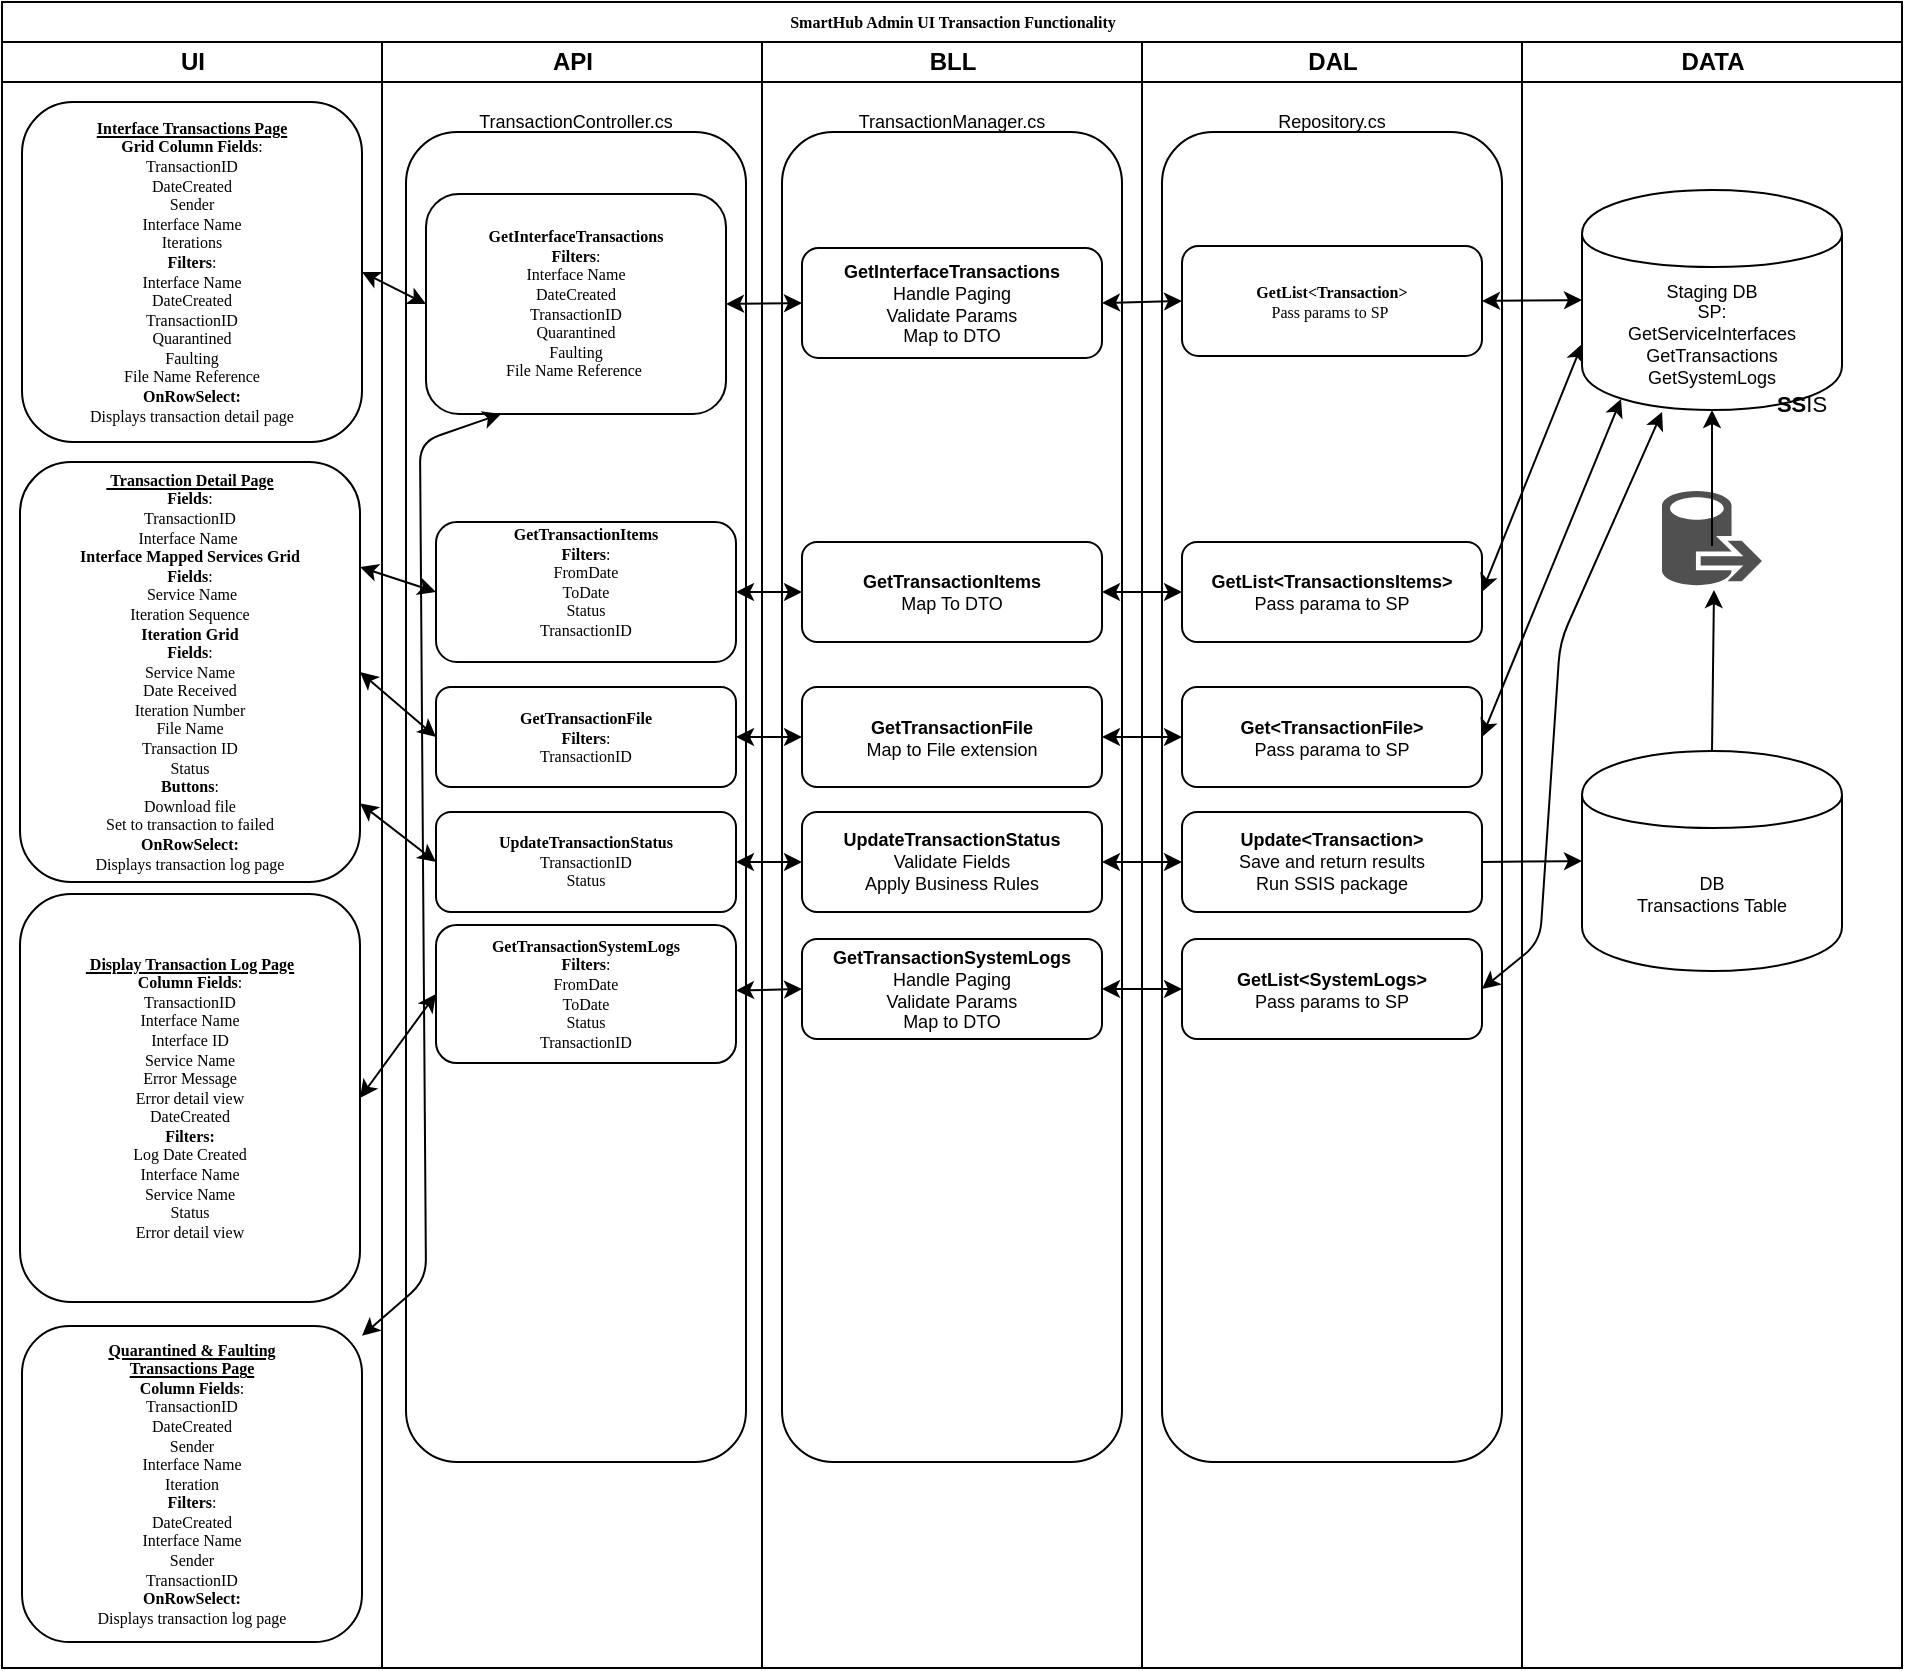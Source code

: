 <mxfile version="11.0.5" type="github"><diagram name="Page-1" id="74e2e168-ea6b-b213-b513-2b3c1d86103e"><mxGraphModel dx="1422" dy="764" grid="1" gridSize="10" guides="1" tooltips="1" connect="1" arrows="1" fold="1" page="1" pageScale="1" pageWidth="1100" pageHeight="850" background="#ffffff" math="0" shadow="0"><root><mxCell id="0"/><mxCell id="1" parent="0"/><mxCell id="77e6c97f196da883-1" value="SmartHub Admin UI Transaction Functionality" style="swimlane;html=1;childLayout=stackLayout;startSize=20;rounded=0;shadow=0;labelBackgroundColor=none;strokeColor=#000000;strokeWidth=1;fillColor=#ffffff;fontFamily=Verdana;fontSize=8;fontColor=#000000;align=center;" parent="1" vertex="1"><mxGeometry x="71" y="8" width="950" height="833" as="geometry"/></mxCell><mxCell id="77e6c97f196da883-2" value="UI" style="swimlane;html=1;startSize=20;" parent="77e6c97f196da883-1" vertex="1"><mxGeometry y="20" width="190" height="813" as="geometry"/></mxCell><mxCell id="77e6c97f196da883-8" value="&lt;b&gt;&lt;u&gt;Interface Transactions Page&lt;/u&gt;&lt;/b&gt;&lt;br&gt;&lt;b&gt;Grid Column Fields&lt;/b&gt;:&lt;br&gt;TransactionID&lt;br&gt;DateCreated&lt;br&gt;Sender&lt;br&gt;Interface Name&lt;br&gt;Iterations&lt;br&gt;&lt;b&gt;Filters&lt;/b&gt;:&lt;br&gt;Interface Name&lt;br&gt;DateCreated&lt;br&gt;TransactionID&lt;br&gt;Quarantined&lt;br&gt;Faulting&lt;br&gt;File Name Reference&lt;br&gt;&lt;b&gt;OnRowSelect:&lt;br&gt;&lt;/b&gt;Displays transaction detail page" style="rounded=1;whiteSpace=wrap;html=1;shadow=0;labelBackgroundColor=none;strokeColor=#000000;strokeWidth=1;fillColor=#ffffff;fontFamily=Verdana;fontSize=8;fontColor=#000000;align=center;" parent="77e6c97f196da883-2" vertex="1"><mxGeometry x="10" y="30" width="170" height="170" as="geometry"/></mxCell><mxCell id="teMTACEvMszvXva9huuu-1" value="&lt;b&gt;&lt;u&gt;Quarantined &amp;amp; Faulting&lt;br&gt;Transactions Page&lt;/u&gt;&lt;/b&gt;&lt;br&gt;&lt;b&gt;Column Fields&lt;/b&gt;:&lt;br&gt;TransactionID&lt;br&gt;DateCreated&lt;br&gt;Sender&lt;br&gt;Interface Name&lt;br&gt;Iteration&lt;br&gt;&lt;b&gt;Filters&lt;/b&gt;:&lt;br&gt;DateCreated&lt;br&gt;Interface Name&lt;br&gt;Sender&lt;br&gt;TransactionID&lt;br&gt;&lt;b&gt;OnRowSelect:&lt;br&gt;&lt;/b&gt;Displays transaction log page" style="rounded=1;whiteSpace=wrap;html=1;shadow=0;labelBackgroundColor=none;strokeColor=#000000;strokeWidth=1;fillColor=#ffffff;fontFamily=Verdana;fontSize=8;fontColor=#000000;align=center;" parent="77e6c97f196da883-2" vertex="1"><mxGeometry x="10" y="642" width="170" height="158" as="geometry"/></mxCell><mxCell id="teMTACEvMszvXva9huuu-3" value="&lt;b&gt;&lt;u&gt;&amp;nbsp;Transaction Detail Page&lt;/u&gt;&lt;/b&gt;&lt;br&gt;&lt;b&gt;Fields&lt;/b&gt;:&lt;br&gt;TransactionID&lt;br&gt;Interface Name&amp;nbsp;&lt;br&gt;&lt;b&gt;Interface Mapped Services Grid&lt;br&gt;Fields&lt;/b&gt;:&lt;br&gt;&amp;nbsp;Service Name&lt;br&gt;Iteration Sequence&lt;br&gt;&lt;b&gt;Iteration Grid&lt;/b&gt;&lt;br&gt;&lt;b&gt;Fields&lt;/b&gt;:&lt;br&gt;Service Name&lt;br&gt;Date Received&lt;br&gt;Iteration Number&lt;br&gt;File Name&lt;br&gt;Transaction ID&lt;br&gt;Status&lt;br&gt;&lt;b&gt;Buttons&lt;/b&gt;:&lt;br&gt;Download file&lt;br&gt;Set to transaction to failed&lt;br&gt;&lt;b&gt;OnRowSelect:&lt;br&gt;&lt;/b&gt;Displays transaction log page" style="rounded=1;whiteSpace=wrap;html=1;shadow=0;labelBackgroundColor=none;strokeColor=#000000;strokeWidth=1;fillColor=#ffffff;fontFamily=Verdana;fontSize=8;fontColor=#000000;align=center;" parent="77e6c97f196da883-2" vertex="1"><mxGeometry x="9" y="210" width="170" height="210" as="geometry"/></mxCell><mxCell id="teMTACEvMszvXva9huuu-4" value="&lt;b&gt;&lt;u&gt;&amp;nbsp;Display Transaction Log Page&lt;/u&gt;&lt;/b&gt;&lt;br&gt;&lt;b&gt;Column Fields&lt;/b&gt;:&lt;br&gt;TransactionID&lt;br&gt;Interface Name&lt;br&gt;Interface ID&lt;br&gt;Service Name&lt;br&gt;Error Message&lt;br&gt;Error detail view&lt;br&gt;DateCreated&lt;br&gt;&lt;b&gt;Filters:&lt;br&gt;&lt;/b&gt;Log Date Created&lt;b&gt;&lt;br&gt;&lt;/b&gt;Interface Name&lt;br&gt;Service Name&lt;br&gt;Status&lt;br&gt;Error detail view&lt;br&gt;" style="rounded=1;whiteSpace=wrap;html=1;shadow=0;labelBackgroundColor=none;strokeColor=#000000;strokeWidth=1;fillColor=#ffffff;fontFamily=Verdana;fontSize=8;fontColor=#000000;align=center;" parent="77e6c97f196da883-2" vertex="1"><mxGeometry x="9" y="426" width="170" height="204" as="geometry"/></mxCell><mxCell id="77e6c97f196da883-4" value="API" style="swimlane;html=1;startSize=20;" parent="77e6c97f196da883-1" vertex="1"><mxGeometry x="190" y="20" width="190" height="813" as="geometry"/></mxCell><mxCell id="62eIiWP3n_bbntUUO8FA-11" value="" style="rounded=1;whiteSpace=wrap;html=1;fontSize=9;align=center;" parent="77e6c97f196da883-4" vertex="1"><mxGeometry x="12" y="45" width="170" height="665" as="geometry"/></mxCell><mxCell id="77e6c97f196da883-11" value="&lt;b&gt;GetInterfaceTransactions&lt;br&gt;&lt;/b&gt;&lt;b&gt;Filters&lt;/b&gt;:&lt;br&gt;Interface Name&lt;br&gt;DateCreated&lt;br&gt;TransactionID&lt;br&gt;Quarantined&lt;br&gt;Faulting&lt;br&gt;File Name Reference&amp;nbsp;" style="rounded=1;whiteSpace=wrap;html=1;shadow=0;labelBackgroundColor=none;strokeColor=#000000;strokeWidth=1;fillColor=#ffffff;fontFamily=Verdana;fontSize=8;fontColor=#000000;align=center;" parent="77e6c97f196da883-4" vertex="1"><mxGeometry x="22" y="76" width="150" height="110" as="geometry"/></mxCell><mxCell id="62eIiWP3n_bbntUUO8FA-1" value="&lt;b&gt;GetTransactionSystemLogs&lt;br&gt;&lt;/b&gt;&lt;b&gt;Filters&lt;/b&gt;:&lt;br&gt;FromDate&lt;br&gt;ToDate&lt;br&gt;Status&lt;br&gt;TransactionID" style="rounded=1;whiteSpace=wrap;html=1;shadow=0;labelBackgroundColor=none;strokeColor=#000000;strokeWidth=1;fillColor=#ffffff;fontFamily=Verdana;fontSize=8;fontColor=#000000;align=center;verticalAlign=middle;" parent="77e6c97f196da883-4" vertex="1"><mxGeometry x="27" y="441.5" width="150" height="69" as="geometry"/></mxCell><mxCell id="62eIiWP3n_bbntUUO8FA-12" value="TransactionController.cs" style="text;html=1;strokeColor=none;fillColor=none;align=center;verticalAlign=middle;whiteSpace=wrap;rounded=0;fontSize=9;" parent="77e6c97f196da883-4" vertex="1"><mxGeometry x="77" y="30" width="40" height="20" as="geometry"/></mxCell><mxCell id="62eIiWP3n_bbntUUO8FA-4" value="&lt;b&gt;GetTransactionItems&lt;/b&gt;&lt;br&gt;&lt;b&gt;Filters&lt;/b&gt;:&lt;br&gt;FromDate&lt;br&gt;ToDate&lt;br&gt;Status&lt;br&gt;TransactionID&lt;br&gt;&amp;nbsp;" style="rounded=1;whiteSpace=wrap;html=1;shadow=0;labelBackgroundColor=none;strokeColor=#000000;strokeWidth=1;fillColor=#ffffff;fontFamily=Verdana;fontSize=8;fontColor=#000000;align=center;verticalAlign=middle;" parent="77e6c97f196da883-4" vertex="1"><mxGeometry x="27" y="240" width="150" height="70" as="geometry"/></mxCell><mxCell id="us6xRfFd5v8omwal6qWF-4" value="&lt;b&gt;GetTransactionFile&lt;br&gt;&lt;/b&gt;&lt;b&gt;Filters&lt;/b&gt;:&lt;br&gt;TransactionID" style="rounded=1;whiteSpace=wrap;html=1;shadow=0;labelBackgroundColor=none;strokeColor=#000000;strokeWidth=1;fillColor=#ffffff;fontFamily=Verdana;fontSize=8;fontColor=#000000;align=center;verticalAlign=middle;" parent="77e6c97f196da883-4" vertex="1"><mxGeometry x="27" y="322.5" width="150" height="50" as="geometry"/></mxCell><mxCell id="us6xRfFd5v8omwal6qWF-5" value="&lt;b&gt;UpdateTransactionStatus&lt;br&gt;&lt;/b&gt;TransactionID&lt;br&gt;Status" style="rounded=1;whiteSpace=wrap;html=1;shadow=0;labelBackgroundColor=none;strokeColor=#000000;strokeWidth=1;fillColor=#ffffff;fontFamily=Verdana;fontSize=8;fontColor=#000000;align=center;verticalAlign=middle;" parent="77e6c97f196da883-4" vertex="1"><mxGeometry x="27" y="385" width="150" height="50" as="geometry"/></mxCell><mxCell id="77e6c97f196da883-5" value="BLL" style="swimlane;html=1;startSize=20;" parent="77e6c97f196da883-1" vertex="1"><mxGeometry x="380" y="20" width="190" height="813" as="geometry"/></mxCell><mxCell id="62eIiWP3n_bbntUUO8FA-9" value="" style="rounded=1;whiteSpace=wrap;html=1;shadow=0;labelBackgroundColor=none;strokeColor=#000000;strokeWidth=1;fillColor=#ffffff;fontFamily=Verdana;fontSize=8;fontColor=#000000;align=center;" parent="77e6c97f196da883-5" vertex="1"><mxGeometry x="10" y="45" width="170" height="665" as="geometry"/></mxCell><mxCell id="62eIiWP3n_bbntUUO8FA-14" value="TransactionManager.cs" style="text;html=1;strokeColor=none;fillColor=none;align=center;verticalAlign=middle;whiteSpace=wrap;rounded=0;fontSize=9;" parent="77e6c97f196da883-5" vertex="1"><mxGeometry x="40" y="30" width="110" height="20" as="geometry"/></mxCell><mxCell id="62eIiWP3n_bbntUUO8FA-15" value="&lt;b&gt;GetInterfaceTransactions&lt;/b&gt;&lt;br&gt;Handle Paging&lt;br&gt;Validate Params&lt;br&gt;Map to DTO" style="rounded=1;whiteSpace=wrap;html=1;fontSize=9;align=center;" parent="77e6c97f196da883-5" vertex="1"><mxGeometry x="20" y="103" width="150" height="55" as="geometry"/></mxCell><mxCell id="62eIiWP3n_bbntUUO8FA-16" value="&lt;b&gt;UpdateTransactionStatus&lt;/b&gt;&lt;br&gt;Validate Fields&lt;br&gt;Apply Business Rules" style="rounded=1;whiteSpace=wrap;html=1;fontSize=9;align=center;" parent="77e6c97f196da883-5" vertex="1"><mxGeometry x="20" y="385" width="150" height="50" as="geometry"/></mxCell><mxCell id="62eIiWP3n_bbntUUO8FA-17" value="&lt;b&gt;GetTransactionItems&lt;/b&gt;&lt;br&gt;Map To DTO" style="rounded=1;whiteSpace=wrap;html=1;fontSize=9;align=center;" parent="77e6c97f196da883-5" vertex="1"><mxGeometry x="20" y="250" width="150" height="50" as="geometry"/></mxCell><mxCell id="us6xRfFd5v8omwal6qWF-8" value="&lt;b&gt;GetTransactionFile&lt;/b&gt;&lt;br&gt;Map to File extension" style="rounded=1;whiteSpace=wrap;html=1;fontSize=9;align=center;" parent="77e6c97f196da883-5" vertex="1"><mxGeometry x="20" y="322.5" width="150" height="50" as="geometry"/></mxCell><mxCell id="us6xRfFd5v8omwal6qWF-28" value="&lt;b&gt;GetTransactionSystemLogs&lt;/b&gt;&lt;br&gt;Handle Paging&lt;br&gt;Validate Params&lt;br&gt;Map to DTO" style="rounded=1;whiteSpace=wrap;html=1;fontSize=9;align=center;" parent="77e6c97f196da883-5" vertex="1"><mxGeometry x="20" y="448.5" width="150" height="50" as="geometry"/></mxCell><mxCell id="77e6c97f196da883-6" value="DAL" style="swimlane;html=1;startSize=20;" parent="77e6c97f196da883-1" vertex="1"><mxGeometry x="570" y="20" width="190" height="813" as="geometry"/></mxCell><mxCell id="62eIiWP3n_bbntUUO8FA-22" value="" style="rounded=1;whiteSpace=wrap;html=1;fontSize=9;align=center;" parent="77e6c97f196da883-6" vertex="1"><mxGeometry x="10" y="45" width="170" height="665" as="geometry"/></mxCell><mxCell id="62eIiWP3n_bbntUUO8FA-10" value="&lt;b&gt;GetList&amp;lt;Transaction&amp;gt;&lt;br&gt;&lt;/b&gt;Pass params to SP&amp;nbsp;" style="rounded=1;whiteSpace=wrap;html=1;shadow=0;labelBackgroundColor=none;strokeColor=#000000;strokeWidth=1;fillColor=#ffffff;fontFamily=Verdana;fontSize=8;fontColor=#000000;align=center;" parent="77e6c97f196da883-6" vertex="1"><mxGeometry x="20" y="102" width="150" height="55" as="geometry"/></mxCell><mxCell id="62eIiWP3n_bbntUUO8FA-18" value="&lt;b&gt;Update&amp;lt;Transaction&amp;gt;&lt;/b&gt;&lt;br&gt;Save and return results&lt;br&gt;Run SSIS package" style="rounded=1;whiteSpace=wrap;html=1;fontSize=9;align=center;" parent="77e6c97f196da883-6" vertex="1"><mxGeometry x="20" y="385" width="150" height="50" as="geometry"/></mxCell><mxCell id="62eIiWP3n_bbntUUO8FA-21" value="&lt;b&gt;GetList&amp;lt;TransactionsItems&amp;gt;&lt;/b&gt;&lt;br&gt;Pass parama to SP" style="rounded=1;whiteSpace=wrap;html=1;fontSize=9;align=center;" parent="77e6c97f196da883-6" vertex="1"><mxGeometry x="20" y="250" width="150" height="50" as="geometry"/></mxCell><mxCell id="62eIiWP3n_bbntUUO8FA-23" value="Repository.cs" style="text;html=1;strokeColor=none;fillColor=none;align=center;verticalAlign=middle;whiteSpace=wrap;rounded=0;fontSize=9;" parent="77e6c97f196da883-6" vertex="1"><mxGeometry x="75" y="30" width="40" height="20" as="geometry"/></mxCell><mxCell id="us6xRfFd5v8omwal6qWF-23" value="&lt;b&gt;Get&amp;lt;TransactionFile&amp;gt;&lt;/b&gt;&lt;br&gt;Pass parama to SP" style="rounded=1;whiteSpace=wrap;html=1;fontSize=9;align=center;" parent="77e6c97f196da883-6" vertex="1"><mxGeometry x="20" y="322.5" width="150" height="50" as="geometry"/></mxCell><mxCell id="us6xRfFd5v8omwal6qWF-29" value="&lt;b&gt;GetList&amp;lt;SystemLogs&amp;gt;&lt;/b&gt;&lt;br&gt;Pass params to SP" style="rounded=1;whiteSpace=wrap;html=1;fontSize=9;align=center;" parent="77e6c97f196da883-6" vertex="1"><mxGeometry x="20" y="448.5" width="150" height="50" as="geometry"/></mxCell><mxCell id="62eIiWP3n_bbntUUO8FA-31" value="" style="endArrow=classic;startArrow=classic;html=1;fontSize=9;entryX=0;entryY=0.5;entryDx=0;entryDy=0;exitX=1;exitY=0.5;exitDx=0;exitDy=0;" parent="77e6c97f196da883-1" source="77e6c97f196da883-8" target="77e6c97f196da883-11" edge="1"><mxGeometry width="50" height="50" relative="1" as="geometry"><mxPoint y="820" as="sourcePoint"/><mxPoint x="50" y="770" as="targetPoint"/></mxGeometry></mxCell><mxCell id="62eIiWP3n_bbntUUO8FA-34" value="" style="endArrow=classic;html=1;fontSize=9;entryX=0;entryY=0.5;entryDx=0;entryDy=0;exitX=1;exitY=0.5;exitDx=0;exitDy=0;" parent="77e6c97f196da883-1" source="62eIiWP3n_bbntUUO8FA-18" target="62eIiWP3n_bbntUUO8FA-26" edge="1"><mxGeometry width="50" height="50" relative="1" as="geometry"><mxPoint y="820" as="sourcePoint"/><mxPoint x="50" y="770" as="targetPoint"/></mxGeometry></mxCell><mxCell id="62eIiWP3n_bbntUUO8FA-35" value="" style="endArrow=classic;startArrow=classic;html=1;fontSize=9;entryX=0;entryY=0.5;entryDx=0;entryDy=0;exitX=1;exitY=0.5;exitDx=0;exitDy=0;" parent="77e6c97f196da883-1" source="62eIiWP3n_bbntUUO8FA-10" target="62eIiWP3n_bbntUUO8FA-25" edge="1"><mxGeometry width="50" height="50" relative="1" as="geometry"><mxPoint y="820" as="sourcePoint"/><mxPoint x="50" y="770" as="targetPoint"/></mxGeometry></mxCell><mxCell id="62eIiWP3n_bbntUUO8FA-36" value="" style="endArrow=classic;startArrow=classic;html=1;fontSize=9;entryX=0;entryY=0.7;entryDx=0;entryDy=0;exitX=1;exitY=0.5;exitDx=0;exitDy=0;" parent="77e6c97f196da883-1" source="62eIiWP3n_bbntUUO8FA-21" target="62eIiWP3n_bbntUUO8FA-25" edge="1"><mxGeometry width="50" height="50" relative="1" as="geometry"><mxPoint y="820" as="sourcePoint"/><mxPoint x="50" y="770" as="targetPoint"/></mxGeometry></mxCell><mxCell id="us6xRfFd5v8omwal6qWF-1" value="" style="endArrow=classic;startArrow=classic;html=1;fontSize=9;entryX=0;entryY=0.5;entryDx=0;entryDy=0;exitX=1;exitY=0.25;exitDx=0;exitDy=0;" parent="77e6c97f196da883-1" source="teMTACEvMszvXva9huuu-3" target="62eIiWP3n_bbntUUO8FA-4" edge="1"><mxGeometry width="50" height="50" relative="1" as="geometry"><mxPoint x="-1" y="820" as="sourcePoint"/><mxPoint x="49" y="770" as="targetPoint"/></mxGeometry></mxCell><mxCell id="us6xRfFd5v8omwal6qWF-2" value="" style="endArrow=classic;startArrow=classic;html=1;fontSize=9;entryX=0;entryY=0.5;entryDx=0;entryDy=0;exitX=1;exitY=0.5;exitDx=0;exitDy=0;" parent="77e6c97f196da883-1" source="teMTACEvMszvXva9huuu-4" target="62eIiWP3n_bbntUUO8FA-1" edge="1"><mxGeometry width="50" height="50" relative="1" as="geometry"><mxPoint x="-1" y="820" as="sourcePoint"/><mxPoint x="49" y="770" as="targetPoint"/></mxGeometry></mxCell><mxCell id="us6xRfFd5v8omwal6qWF-3" value="" style="endArrow=classic;startArrow=classic;html=1;fontSize=9;entryX=0.25;entryY=1;entryDx=0;entryDy=0;" parent="77e6c97f196da883-1" source="teMTACEvMszvXva9huuu-1" target="77e6c97f196da883-11" edge="1"><mxGeometry width="50" height="50" relative="1" as="geometry"><mxPoint x="-1" y="820" as="sourcePoint"/><mxPoint x="49" y="770" as="targetPoint"/><Array as="points"><mxPoint x="212" y="639"/><mxPoint x="209" y="220"/></Array></mxGeometry></mxCell><mxCell id="us6xRfFd5v8omwal6qWF-6" value="" style="endArrow=classic;startArrow=classic;html=1;fontSize=9;entryX=0;entryY=0.5;entryDx=0;entryDy=0;" parent="77e6c97f196da883-1" source="teMTACEvMszvXva9huuu-3" target="us6xRfFd5v8omwal6qWF-5" edge="1"><mxGeometry width="50" height="50" relative="1" as="geometry"><mxPoint x="-1" y="820" as="sourcePoint"/><mxPoint x="49" y="770" as="targetPoint"/></mxGeometry></mxCell><mxCell id="us6xRfFd5v8omwal6qWF-7" value="" style="endArrow=classic;startArrow=classic;html=1;fontSize=9;entryX=0;entryY=0.5;entryDx=0;entryDy=0;exitX=1;exitY=0.5;exitDx=0;exitDy=0;" parent="77e6c97f196da883-1" source="teMTACEvMszvXva9huuu-3" target="us6xRfFd5v8omwal6qWF-4" edge="1"><mxGeometry width="50" height="50" relative="1" as="geometry"><mxPoint x="-1" y="820" as="sourcePoint"/><mxPoint x="49" y="770" as="targetPoint"/></mxGeometry></mxCell><mxCell id="us6xRfFd5v8omwal6qWF-11" value="" style="endArrow=classic;startArrow=classic;html=1;fontSize=9;entryX=0;entryY=0.5;entryDx=0;entryDy=0;exitX=1;exitY=0.5;exitDx=0;exitDy=0;" parent="77e6c97f196da883-1" source="77e6c97f196da883-11" target="62eIiWP3n_bbntUUO8FA-15" edge="1"><mxGeometry width="50" height="50" relative="1" as="geometry"><mxPoint x="-1" y="820" as="sourcePoint"/><mxPoint x="49" y="770" as="targetPoint"/></mxGeometry></mxCell><mxCell id="us6xRfFd5v8omwal6qWF-12" value="" style="endArrow=classic;startArrow=classic;html=1;fontSize=9;entryX=0;entryY=0.5;entryDx=0;entryDy=0;exitX=1;exitY=0.5;exitDx=0;exitDy=0;" parent="77e6c97f196da883-1" source="62eIiWP3n_bbntUUO8FA-15" target="62eIiWP3n_bbntUUO8FA-10" edge="1"><mxGeometry width="50" height="50" relative="1" as="geometry"><mxPoint x="-1" y="820" as="sourcePoint"/><mxPoint x="49" y="770" as="targetPoint"/></mxGeometry></mxCell><mxCell id="77e6c97f196da883-7" value="DATA" style="swimlane;html=1;startSize=20;align=center;" parent="77e6c97f196da883-1" vertex="1"><mxGeometry x="760" y="20" width="190" height="813" as="geometry"/></mxCell><mxCell id="62eIiWP3n_bbntUUO8FA-25" value="Staging DB&lt;br&gt;SP:&lt;br&gt;GetServiceInterfaces&lt;br&gt;GetTransactions&lt;br&gt;GetSystemLogs" style="shape=cylinder;whiteSpace=wrap;html=1;boundedLbl=1;backgroundOutline=1;fontSize=9;align=center;" parent="77e6c97f196da883-7" vertex="1"><mxGeometry x="30" y="74" width="130" height="110" as="geometry"/></mxCell><mxCell id="62eIiWP3n_bbntUUO8FA-26" value="DB&lt;br&gt;Transactions Table" style="shape=cylinder;whiteSpace=wrap;html=1;boundedLbl=1;backgroundOutline=1;fontSize=9;align=center;" parent="77e6c97f196da883-7" vertex="1"><mxGeometry x="30" y="354.5" width="130" height="110" as="geometry"/></mxCell><mxCell id="62eIiWP3n_bbntUUO8FA-27" value="" style="pointerEvents=1;shadow=0;dashed=0;html=1;strokeColor=none;labelPosition=center;verticalLabelPosition=bottom;verticalAlign=top;align=center;shape=mxgraph.mscae.intune.data_migration_wizard;fillColor=#505050;fontSize=9;" parent="77e6c97f196da883-7" vertex="1"><mxGeometry x="70" y="224" width="50" height="48" as="geometry"/></mxCell><mxCell id="62eIiWP3n_bbntUUO8FA-30" value="&lt;font style=&quot;font-size: 11px&quot;&gt;&lt;b&gt;SS&lt;/b&gt;IS&lt;/font&gt;" style="text;html=1;strokeColor=none;fillColor=none;align=center;verticalAlign=middle;whiteSpace=wrap;rounded=0;fontSize=9;" parent="77e6c97f196da883-7" vertex="1"><mxGeometry x="120" y="171" width="40" height="20" as="geometry"/></mxCell><mxCell id="us6xRfFd5v8omwal6qWF-19" value="" style="endArrow=classic;html=1;fontSize=9;entryX=0.52;entryY=1.042;entryDx=0;entryDy=0;entryPerimeter=0;exitX=0.5;exitY=0;exitDx=0;exitDy=0;" parent="77e6c97f196da883-7" source="62eIiWP3n_bbntUUO8FA-26" target="62eIiWP3n_bbntUUO8FA-27" edge="1"><mxGeometry width="50" height="50" relative="1" as="geometry"><mxPoint x="-761" y="800" as="sourcePoint"/><mxPoint x="-711" y="750" as="targetPoint"/></mxGeometry></mxCell><mxCell id="us6xRfFd5v8omwal6qWF-21" value="" style="endArrow=classic;startArrow=classic;html=1;fontSize=9;entryX=0;entryY=0.5;entryDx=0;entryDy=0;exitX=1;exitY=0.5;exitDx=0;exitDy=0;" parent="77e6c97f196da883-1" source="62eIiWP3n_bbntUUO8FA-17" target="62eIiWP3n_bbntUUO8FA-21" edge="1"><mxGeometry width="50" height="50" relative="1" as="geometry"><mxPoint x="-1" y="820" as="sourcePoint"/><mxPoint x="49" y="770" as="targetPoint"/></mxGeometry></mxCell><mxCell id="us6xRfFd5v8omwal6qWF-22" value="" style="endArrow=classic;startArrow=classic;html=1;fontSize=9;entryX=0;entryY=0.5;entryDx=0;entryDy=0;exitX=1;exitY=0.5;exitDx=0;exitDy=0;" parent="77e6c97f196da883-1" source="62eIiWP3n_bbntUUO8FA-16" target="62eIiWP3n_bbntUUO8FA-18" edge="1"><mxGeometry width="50" height="50" relative="1" as="geometry"><mxPoint x="-1" y="820" as="sourcePoint"/><mxPoint x="49" y="770" as="targetPoint"/></mxGeometry></mxCell><mxCell id="us6xRfFd5v8omwal6qWF-24" value="" style="endArrow=classic;startArrow=classic;html=1;fontSize=9;entryX=0;entryY=0.5;entryDx=0;entryDy=0;exitX=1;exitY=0.5;exitDx=0;exitDy=0;" parent="77e6c97f196da883-1" source="62eIiWP3n_bbntUUO8FA-4" target="62eIiWP3n_bbntUUO8FA-17" edge="1"><mxGeometry width="50" height="50" relative="1" as="geometry"><mxPoint x="-1" y="820" as="sourcePoint"/><mxPoint x="49" y="770" as="targetPoint"/></mxGeometry></mxCell><mxCell id="us6xRfFd5v8omwal6qWF-25" value="" style="endArrow=classic;startArrow=classic;html=1;fontSize=9;entryX=0;entryY=0.5;entryDx=0;entryDy=0;" parent="77e6c97f196da883-1" source="us6xRfFd5v8omwal6qWF-4" target="us6xRfFd5v8omwal6qWF-8" edge="1"><mxGeometry width="50" height="50" relative="1" as="geometry"><mxPoint x="-1" y="820" as="sourcePoint"/><mxPoint x="49" y="770" as="targetPoint"/></mxGeometry></mxCell><mxCell id="us6xRfFd5v8omwal6qWF-26" value="" style="endArrow=classic;startArrow=classic;html=1;fontSize=9;entryX=0;entryY=0.5;entryDx=0;entryDy=0;exitX=1;exitY=0.5;exitDx=0;exitDy=0;" parent="77e6c97f196da883-1" source="us6xRfFd5v8omwal6qWF-5" target="62eIiWP3n_bbntUUO8FA-16" edge="1"><mxGeometry width="50" height="50" relative="1" as="geometry"><mxPoint x="-1" y="820" as="sourcePoint"/><mxPoint x="49" y="770" as="targetPoint"/></mxGeometry></mxCell><mxCell id="us6xRfFd5v8omwal6qWF-27" value="" style="endArrow=classic;startArrow=classic;html=1;fontSize=9;entryX=0;entryY=0.5;entryDx=0;entryDy=0;" parent="77e6c97f196da883-1" source="us6xRfFd5v8omwal6qWF-8" target="us6xRfFd5v8omwal6qWF-23" edge="1"><mxGeometry width="50" height="50" relative="1" as="geometry"><mxPoint x="-1" y="820" as="sourcePoint"/><mxPoint x="49" y="770" as="targetPoint"/></mxGeometry></mxCell><mxCell id="us6xRfFd5v8omwal6qWF-30" value="" style="endArrow=classic;startArrow=classic;html=1;fontSize=9;entryX=0;entryY=0.5;entryDx=0;entryDy=0;" parent="77e6c97f196da883-1" source="62eIiWP3n_bbntUUO8FA-1" target="us6xRfFd5v8omwal6qWF-28" edge="1"><mxGeometry width="50" height="50" relative="1" as="geometry"><mxPoint x="-1" y="820" as="sourcePoint"/><mxPoint x="49" y="770" as="targetPoint"/></mxGeometry></mxCell><mxCell id="us6xRfFd5v8omwal6qWF-31" value="" style="endArrow=classic;startArrow=classic;html=1;fontSize=9;entryX=0;entryY=0.5;entryDx=0;entryDy=0;exitX=1;exitY=0.5;exitDx=0;exitDy=0;" parent="77e6c97f196da883-1" source="us6xRfFd5v8omwal6qWF-28" target="us6xRfFd5v8omwal6qWF-29" edge="1"><mxGeometry width="50" height="50" relative="1" as="geometry"><mxPoint x="-1" y="820" as="sourcePoint"/><mxPoint x="49" y="770" as="targetPoint"/></mxGeometry></mxCell><mxCell id="us6xRfFd5v8omwal6qWF-32" value="" style="endArrow=classic;startArrow=classic;html=1;fontSize=9;entryX=0.15;entryY=0.95;entryDx=0;entryDy=0;entryPerimeter=0;exitX=1;exitY=0.5;exitDx=0;exitDy=0;" parent="77e6c97f196da883-1" source="us6xRfFd5v8omwal6qWF-23" target="62eIiWP3n_bbntUUO8FA-25" edge="1"><mxGeometry width="50" height="50" relative="1" as="geometry"><mxPoint x="-1" y="820" as="sourcePoint"/><mxPoint x="49" y="770" as="targetPoint"/></mxGeometry></mxCell><mxCell id="us6xRfFd5v8omwal6qWF-33" value="" style="endArrow=classic;startArrow=classic;html=1;fontSize=9;entryX=0.308;entryY=1.009;entryDx=0;entryDy=0;entryPerimeter=0;exitX=1;exitY=0.5;exitDx=0;exitDy=0;" parent="77e6c97f196da883-1" source="us6xRfFd5v8omwal6qWF-29" target="62eIiWP3n_bbntUUO8FA-25" edge="1"><mxGeometry width="50" height="50" relative="1" as="geometry"><mxPoint x="-1" y="820" as="sourcePoint"/><mxPoint x="49" y="770" as="targetPoint"/><Array as="points"><mxPoint x="769" y="470"/><mxPoint x="779" y="320"/></Array></mxGeometry></mxCell><mxCell id="us6xRfFd5v8omwal6qWF-20" value="" style="endArrow=classic;html=1;fontSize=9;entryX=0.5;entryY=1;entryDx=0;entryDy=0;" parent="1" target="62eIiWP3n_bbntUUO8FA-25" edge="1"><mxGeometry width="50" height="50" relative="1" as="geometry"><mxPoint x="926" y="280" as="sourcePoint"/><mxPoint x="120" y="810" as="targetPoint"/></mxGeometry></mxCell></root></mxGraphModel></diagram></mxfile>